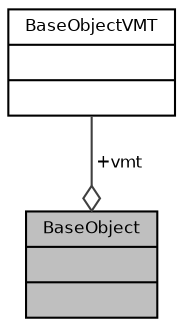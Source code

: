 digraph "BaseObject"
{
  bgcolor="transparent";
  edge [fontname="Helvetica",fontsize="8",labelfontname="Helvetica",labelfontsize="8"];
  node [fontname="Helvetica",fontsize="8",shape=record];
  Node19 [label="{BaseObject\n||}",height=0.2,width=0.4,color="black", fillcolor="grey75", style="filled", fontcolor="black"];
  Node20 -> Node19 [color="grey25",fontsize="8",style="solid",label=" +vmt" ,arrowhead="odiamond",fontname="Helvetica"];
  Node20 [label="{BaseObjectVMT\n||}",height=0.2,width=0.4,color="black",URL="$struct_base_object_v_m_t.html",tooltip="BaseObject virtual methods table. "];
}
